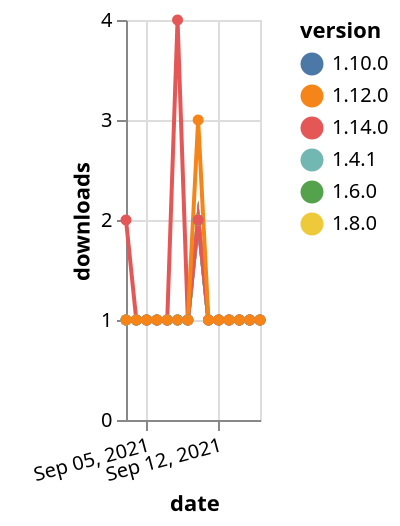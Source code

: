 {"$schema": "https://vega.github.io/schema/vega-lite/v5.json", "description": "A simple bar chart with embedded data.", "data": {"values": [{"date": "2021-09-03", "total": 204, "delta": 1, "version": "1.6.0"}, {"date": "2021-09-04", "total": 205, "delta": 1, "version": "1.6.0"}, {"date": "2021-09-05", "total": 206, "delta": 1, "version": "1.6.0"}, {"date": "2021-09-06", "total": 207, "delta": 1, "version": "1.6.0"}, {"date": "2021-09-07", "total": 208, "delta": 1, "version": "1.6.0"}, {"date": "2021-09-08", "total": 209, "delta": 1, "version": "1.6.0"}, {"date": "2021-09-09", "total": 210, "delta": 1, "version": "1.6.0"}, {"date": "2021-09-10", "total": 212, "delta": 2, "version": "1.6.0"}, {"date": "2021-09-11", "total": 213, "delta": 1, "version": "1.6.0"}, {"date": "2021-09-12", "total": 214, "delta": 1, "version": "1.6.0"}, {"date": "2021-09-13", "total": 215, "delta": 1, "version": "1.6.0"}, {"date": "2021-09-14", "total": 216, "delta": 1, "version": "1.6.0"}, {"date": "2021-09-15", "total": 217, "delta": 1, "version": "1.6.0"}, {"date": "2021-09-16", "total": 218, "delta": 1, "version": "1.6.0"}, {"date": "2021-09-03", "total": 193, "delta": 1, "version": "1.8.0"}, {"date": "2021-09-04", "total": 194, "delta": 1, "version": "1.8.0"}, {"date": "2021-09-05", "total": 195, "delta": 1, "version": "1.8.0"}, {"date": "2021-09-06", "total": 196, "delta": 1, "version": "1.8.0"}, {"date": "2021-09-07", "total": 197, "delta": 1, "version": "1.8.0"}, {"date": "2021-09-08", "total": 198, "delta": 1, "version": "1.8.0"}, {"date": "2021-09-09", "total": 199, "delta": 1, "version": "1.8.0"}, {"date": "2021-09-10", "total": 201, "delta": 2, "version": "1.8.0"}, {"date": "2021-09-11", "total": 202, "delta": 1, "version": "1.8.0"}, {"date": "2021-09-12", "total": 203, "delta": 1, "version": "1.8.0"}, {"date": "2021-09-13", "total": 204, "delta": 1, "version": "1.8.0"}, {"date": "2021-09-14", "total": 205, "delta": 1, "version": "1.8.0"}, {"date": "2021-09-15", "total": 206, "delta": 1, "version": "1.8.0"}, {"date": "2021-09-16", "total": 207, "delta": 1, "version": "1.8.0"}, {"date": "2021-09-03", "total": 166, "delta": 1, "version": "1.10.0"}, {"date": "2021-09-04", "total": 167, "delta": 1, "version": "1.10.0"}, {"date": "2021-09-05", "total": 168, "delta": 1, "version": "1.10.0"}, {"date": "2021-09-06", "total": 169, "delta": 1, "version": "1.10.0"}, {"date": "2021-09-07", "total": 170, "delta": 1, "version": "1.10.0"}, {"date": "2021-09-08", "total": 171, "delta": 1, "version": "1.10.0"}, {"date": "2021-09-09", "total": 172, "delta": 1, "version": "1.10.0"}, {"date": "2021-09-10", "total": 174, "delta": 2, "version": "1.10.0"}, {"date": "2021-09-11", "total": 175, "delta": 1, "version": "1.10.0"}, {"date": "2021-09-12", "total": 176, "delta": 1, "version": "1.10.0"}, {"date": "2021-09-13", "total": 177, "delta": 1, "version": "1.10.0"}, {"date": "2021-09-14", "total": 178, "delta": 1, "version": "1.10.0"}, {"date": "2021-09-15", "total": 179, "delta": 1, "version": "1.10.0"}, {"date": "2021-09-16", "total": 180, "delta": 1, "version": "1.10.0"}, {"date": "2021-09-03", "total": 252, "delta": 1, "version": "1.4.1"}, {"date": "2021-09-04", "total": 253, "delta": 1, "version": "1.4.1"}, {"date": "2021-09-05", "total": 254, "delta": 1, "version": "1.4.1"}, {"date": "2021-09-06", "total": 255, "delta": 1, "version": "1.4.1"}, {"date": "2021-09-07", "total": 256, "delta": 1, "version": "1.4.1"}, {"date": "2021-09-08", "total": 257, "delta": 1, "version": "1.4.1"}, {"date": "2021-09-09", "total": 258, "delta": 1, "version": "1.4.1"}, {"date": "2021-09-10", "total": 260, "delta": 2, "version": "1.4.1"}, {"date": "2021-09-11", "total": 261, "delta": 1, "version": "1.4.1"}, {"date": "2021-09-12", "total": 262, "delta": 1, "version": "1.4.1"}, {"date": "2021-09-13", "total": 263, "delta": 1, "version": "1.4.1"}, {"date": "2021-09-14", "total": 264, "delta": 1, "version": "1.4.1"}, {"date": "2021-09-15", "total": 265, "delta": 1, "version": "1.4.1"}, {"date": "2021-09-16", "total": 266, "delta": 1, "version": "1.4.1"}, {"date": "2021-09-03", "total": 125, "delta": 2, "version": "1.14.0"}, {"date": "2021-09-04", "total": 126, "delta": 1, "version": "1.14.0"}, {"date": "2021-09-05", "total": 127, "delta": 1, "version": "1.14.0"}, {"date": "2021-09-06", "total": 128, "delta": 1, "version": "1.14.0"}, {"date": "2021-09-07", "total": 129, "delta": 1, "version": "1.14.0"}, {"date": "2021-09-08", "total": 133, "delta": 4, "version": "1.14.0"}, {"date": "2021-09-09", "total": 134, "delta": 1, "version": "1.14.0"}, {"date": "2021-09-10", "total": 136, "delta": 2, "version": "1.14.0"}, {"date": "2021-09-11", "total": 137, "delta": 1, "version": "1.14.0"}, {"date": "2021-09-12", "total": 138, "delta": 1, "version": "1.14.0"}, {"date": "2021-09-13", "total": 139, "delta": 1, "version": "1.14.0"}, {"date": "2021-09-14", "total": 140, "delta": 1, "version": "1.14.0"}, {"date": "2021-09-15", "total": 141, "delta": 1, "version": "1.14.0"}, {"date": "2021-09-16", "total": 142, "delta": 1, "version": "1.14.0"}, {"date": "2021-09-03", "total": 199, "delta": 1, "version": "1.12.0"}, {"date": "2021-09-04", "total": 200, "delta": 1, "version": "1.12.0"}, {"date": "2021-09-05", "total": 201, "delta": 1, "version": "1.12.0"}, {"date": "2021-09-06", "total": 202, "delta": 1, "version": "1.12.0"}, {"date": "2021-09-07", "total": 203, "delta": 1, "version": "1.12.0"}, {"date": "2021-09-08", "total": 204, "delta": 1, "version": "1.12.0"}, {"date": "2021-09-09", "total": 205, "delta": 1, "version": "1.12.0"}, {"date": "2021-09-10", "total": 208, "delta": 3, "version": "1.12.0"}, {"date": "2021-09-11", "total": 209, "delta": 1, "version": "1.12.0"}, {"date": "2021-09-12", "total": 210, "delta": 1, "version": "1.12.0"}, {"date": "2021-09-13", "total": 211, "delta": 1, "version": "1.12.0"}, {"date": "2021-09-14", "total": 212, "delta": 1, "version": "1.12.0"}, {"date": "2021-09-15", "total": 213, "delta": 1, "version": "1.12.0"}, {"date": "2021-09-16", "total": 214, "delta": 1, "version": "1.12.0"}]}, "width": "container", "mark": {"type": "line", "point": {"filled": true}}, "encoding": {"x": {"field": "date", "type": "temporal", "timeUnit": "yearmonthdate", "title": "date", "axis": {"labelAngle": -15}}, "y": {"field": "delta", "type": "quantitative", "title": "downloads"}, "color": {"field": "version", "type": "nominal"}, "tooltip": {"field": "delta"}}}
